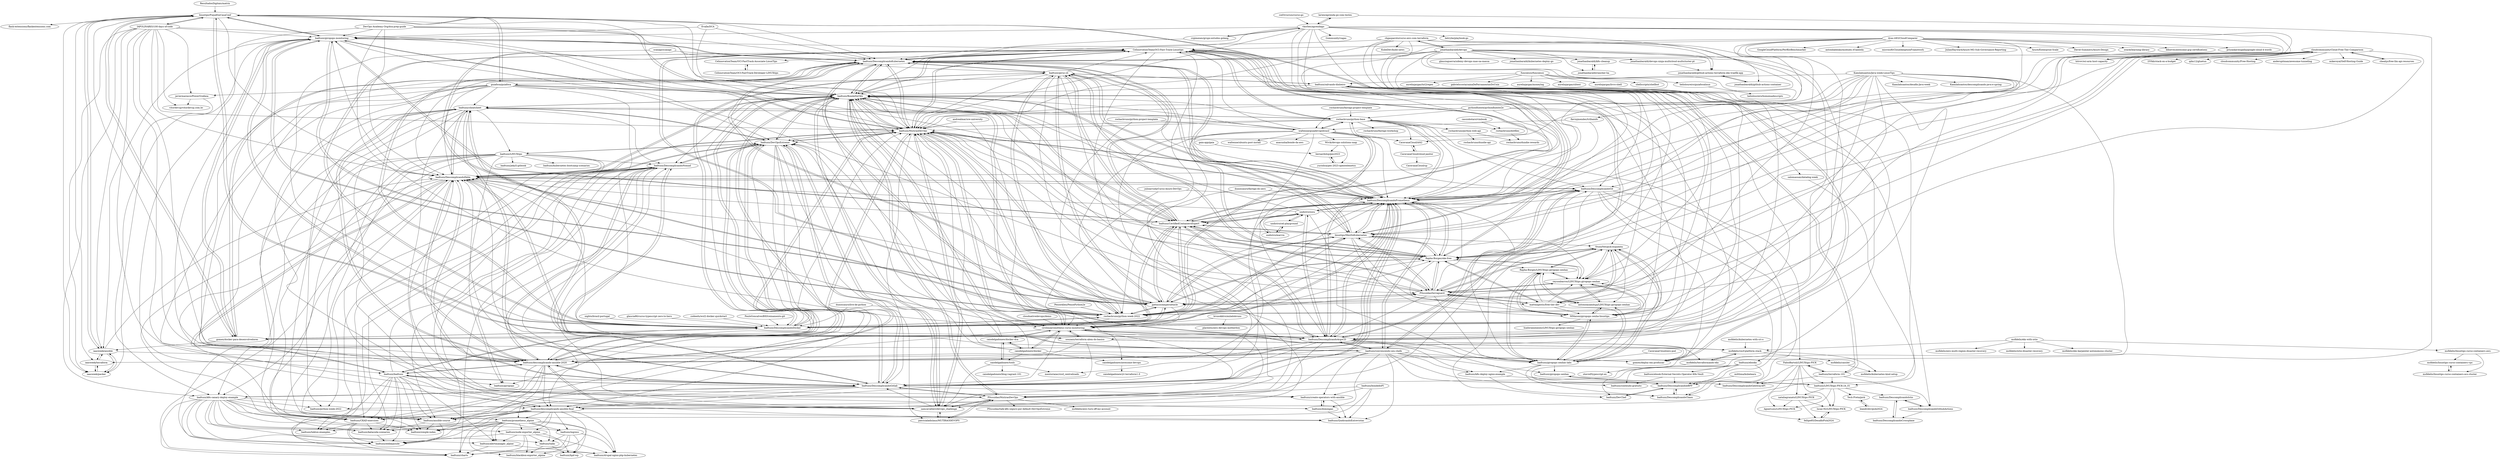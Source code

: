 digraph G {
"ResultadosDigitais/matrix" -> "linuxtips/FiqueEmCasaConf" ["e"=1]
"Evalle/DCA" -> "badtuxx/giropops-monitoring" ["e"=1]
"Evalle/DCA" -> "badtuxx/DescomplicandoKubernetes" ["e"=1]
"Evalle/DCA" -> "badtuxx/MutiraoDevOps" ["e"=1]
"DevOps-Academy-Org/dca-prep-guide" -> "badtuxx/giropops-monitoring" ["e"=1]
"DevOps-Academy-Org/dca-prep-guide" -> "badtuxx/MutiraoDevOps" ["e"=1]
"DevOps-Academy-Org/dca-prep-guide" -> "badtuxx/BondeDoCKA" ["e"=1]
"DevOps-Academy-Org/dca-prep-guide" -> "badtuxx/DescomplicandoHelm" ["e"=1]
"DevOps-Academy-Org/dca-prep-guide" -> "badtuxx/DescomplicandoKubernetes" ["e"=1]
"DevOps-Academy-Org/dca-prep-guide" -> "cirolini/prometheus-curso-monitoring" ["e"=1]
"DevOps-Academy-Org/dca-prep-guide" -> "samcavallieri/devops_challenge" ["e"=1]
"scanapi/scanapi" -> "badtuxx/DescomplicandoDocker" ["e"=1]
"scanapi/scanapi" -> "badtuxx/DescomplicandoKubernetes" ["e"=1]
"badtuxx/giropops-monitoring" -> "badtuxx/DescomplicandoKubernetes"
"badtuxx/giropops-monitoring" -> "badtuxx/MutiraoDevOps"
"badtuxx/giropops-monitoring" -> "badtuxx/DescomplicandoHelm"
"badtuxx/giropops-monitoring" -> "badtuxx/DescomplicandoDocker"
"badtuxx/giropops-monitoring" -> "jpetazzo/ampernetacle"
"badtuxx/giropops-monitoring" -> "badtuxx/descomplicando-ansible-2020"
"badtuxx/giropops-monitoring" -> "linuxtips/FiqueEmCasaConf"
"badtuxx/giropops-monitoring" -> "badtuxx/CertifiedContainersExpert"
"badtuxx/giropops-monitoring" -> "badtuxx/BondeDoCKA"
"badtuxx/giropops-monitoring" -> "badtuxx/DescomplicandoPrometheus"
"badtuxx/giropops-monitoring" -> "rochacbruno/python-week-2022"
"badtuxx/giropops-monitoring" -> "gomex/docker-para-desenvolvedores" ["e"=1]
"badtuxx/giropops-monitoring" -> "iaasweek/ansible"
"badtuxx/giropops-monitoring" -> "badtuxx/k8s-canary-deploy-example"
"badtuxx/giropops-monitoring" -> "CeInnovationTeam/OCI-Fast-Track-Linuxtips"
"larien/aprenda-go-com-testes" -> "vkorbes/aprendago" ["e"=1]
"larien/aprenda-go-com-testes" -> "gomex/deploy-em-producao" ["e"=1]
"vkorbes/aprendago" -> "crgimenes/grupo-estudos-golang" ["e"=1]
"vkorbes/aprendago" -> "badtuxx/DescomplicandoKubernetes"
"vkorbes/aprendago" -> "badtuxx/MutiraoDevOps"
"vkorbes/aprendago" -> "larien/aprenda-go-com-testes" ["e"=1]
"vkorbes/aprendago" -> "badtuxx/DescomplicandoDocker"
"vkorbes/aprendago" -> "gomex/docker-para-desenvolvedores" ["e"=1]
"vkorbes/aprendago" -> "badtuxx/giropops-monitoring"
"vkorbes/aprendago" -> "badtuxx/BondeDoCKA"
"vkorbes/aprendago" -> "jpetazzo/ampernetacle"
"vkorbes/aprendago" -> "badtuxx/DescomplicandoPrometheus"
"vkorbes/aprendago" -> "badtuxx/CertifiedContainersExpert"
"vkorbes/aprendago" -> "rochacbruno/python-week-2022"
"vkorbes/aprendago" -> "Gommunity/vagas" ["e"=1]
"vkorbes/aprendago" -> "Rapha-Borges/oke-free"
"vkorbes/aprendago" -> "betrybe/playbook-go" ["e"=1]
"badtuxx/k8s-canary-deploy-example" -> "badtuxx/ansible-course"
"badtuxx/k8s-canary-deploy-example" -> "badtuxx/CKAD-exercises"
"badtuxx/k8s-canary-deploy-example" -> "badtuxx/ingress"
"badtuxx/k8s-canary-deploy-example" -> "badtuxx/descomplicando-ansible-final"
"badtuxx/k8s-canary-deploy-example" -> "badtuxx/katacoda-scenarios"
"badtuxx/k8s-canary-deploy-example" -> "badtuxx/charts"
"badtuxx/k8s-canary-deploy-example" -> "badtuxx/tekton-examples"
"badtuxx/k8s-canary-deploy-example" -> "badtuxx/prometheus_alpine"
"badtuxx/k8s-canary-deploy-example" -> "badtuxx/talks"
"badtuxx/k8s-canary-deploy-example" -> "badtuxx/alertmanager_alpine"
"badtuxx/k8s-canary-deploy-example" -> "badtuxx/eddiejaoude"
"badtuxx/k8s-canary-deploy-example" -> "badtuxx/node-exporter_alpine"
"badtuxx/k8s-canary-deploy-example" -> "badtuxx/drupal-nginx-php-kubernetes"
"badtuxx/k8s-canary-deploy-example" -> "badtuxx/simple-index"
"badtuxx/k8s-canary-deploy-example" -> "badtuxx/python-week-2022"
"gaia-app/gaia" -> "bernardolsp/pes2023" ["e"=1]
"cod3rcursos/curso-go" -> "vkorbes/aprendago" ["e"=1]
"cloudnativedevops/demo" -> "cirolini/prometheus-curso-monitoring" ["e"=1]
"badtuxx/node-exporter_alpine" -> "badtuxx/drupal-nginx-php-kubernetes"
"badtuxx/node-exporter_alpine" -> "badtuxx/alertmanager_alpine"
"badtuxx/node-exporter_alpine" -> "badtuxx/blackbox-exporter_alpine"
"badtuxx/node-exporter_alpine" -> "badtuxx/charts"
"badtuxx/node-exporter_alpine" -> "badtuxx/hpd-wp"
"badtuxx/node-exporter_alpine" -> "badtuxx/talks"
"badtuxx/node-exporter_alpine" -> "badtuxx/eddiejaoude"
"brunokktro/auladobruno" -> "cirolini/prometheus-curso-monitoring"
"brunokktro/auladobruno" -> "plarentis/aws-devops-motherbox"
"chgasparoto/curso-aws-com-terraform" -> "cirolini/prometheus-curso-monitoring"
"chgasparoto/curso-aws-com-terraform" -> "badtuxx/DescomplicandoPrometheus"
"chgasparoto/curso-aws-com-terraform" -> "jonathanbaraldi/devops"
"chgasparoto/curso-aws-com-terraform" -> "badtuxx/DescomplicandoArgoCD"
"chgasparoto/curso-aws-com-terraform" -> "jonathanbaraldi/github-actions-terraform-eks-traefik-app"
"chgasparoto/curso-aws-com-terraform" -> "badtuxx/BondeDoCKA"
"chgasparoto/curso-aws-com-terraform" -> "souzaxx/terraform-alem-do-basico"
"chgasparoto/curso-aws-com-terraform" -> "KubeDev/kube-news" ["e"=1]
"chgasparoto/curso-aws-com-terraform" -> "badtuxx/DescomplicandoGitlab"
"chgasparoto/curso-aws-com-terraform" -> "badtuxx/MutiraoDevOps"
"badtuxx/alertmanager_alpine" -> "badtuxx/charts"
"badtuxx/alertmanager_alpine" -> "badtuxx/drupal-nginx-php-kubernetes"
"badtuxx/prometheus_alpine" -> "badtuxx/alertmanager_alpine"
"badtuxx/prometheus_alpine" -> "badtuxx/node-exporter_alpine"
"badtuxx/prometheus_alpine" -> "badtuxx/charts"
"badtuxx/prometheus_alpine" -> "badtuxx/blackbox-exporter_alpine"
"badtuxx/prometheus_alpine" -> "badtuxx/talks"
"badtuxx/prometheus_alpine" -> "badtuxx/drupal-nginx-php-kubernetes"
"badtuxx/prometheus_alpine" -> "badtuxx/ingress"
"badtuxx/prometheus_alpine" -> "badtuxx/katacoda-scenarios"
"badtuxx/prometheus_alpine" -> "badtuxx/hpd-wp"
"badtuxx/prometheus_alpine" -> "badtuxx/eddiejaoude"
"badtuxx/prometheus_alpine" -> "badtuxx/simple-index"
"badtuxx/prometheus_alpine" -> "badtuxx/tekton-examples"
"badtuxx/ingress" -> "badtuxx/blackbox-exporter_alpine"
"badtuxx/ingress" -> "badtuxx/drupal-nginx-php-kubernetes"
"badtuxx/ingress" -> "badtuxx/talks"
"badtuxx/ingress" -> "badtuxx/hpd-wp"
"badtuxx/ingress" -> "badtuxx/charts"
"samcavallieri/devops_challenge" -> "badtuxx/DevOpsExtreme"
"samcavallieri/devops_challenge" -> "patricialadislaus/MUTIRAODEVOPS"
"samcavallieri/devops_challenge" -> "P0ssuidao/MutiraoDevOps"
"samcavallieri/devops_challenge" -> "badtuxx/BondeDoCKA"
"samcavallieri/devops_challenge" -> "badtuxx/descomplicando-ansible-2020"
"samcavallieri/devops_challenge" -> "badtuxx/MutiraoDevOps"
"samcavallieri/devops_challenge" -> "badtuxx/DescomplicandoGitlab"
"samcavallieri/devops_challenge" -> "badtuxx/DescomplicandoNomad"
"badtuxx/talks" -> "badtuxx/blackbox-exporter_alpine"
"badtuxx/talks" -> "badtuxx/hpd-wp"
"jonathanbaraldi/devops" -> "jonathanbaraldi/devops-ninja-multicloud-multicluster-pt"
"jonathanbaraldi/devops" -> "jonathanbaraldi/github-actions-terraform-eks-traefik-app"
"jonathanbaraldi/devops" -> "badtuxx/MutiraoDevOps"
"jonathanbaraldi/devops" -> "badtuxx/descomplicando-ansible-2020"
"jonathanbaraldi/devops" -> "jonathanbaraldi/k8s-cleanup"
"jonathanbaraldi/devops" -> "jonathanbaraldi/rancher-ha"
"jonathanbaraldi/devops" -> "chgasparoto/curso-aws-com-terraform"
"jonathanbaraldi/devops" -> "glaucioguerra/udemy-devops-mao-na-massa"
"jonathanbaraldi/devops" -> "badtuxx/DescomplicandoHelm"
"jonathanbaraldi/devops" -> "badtuxx/DescomplicandoArgoCD"
"jonathanbaraldi/devops" -> "badtuxx/DescomplicandoKubernetes"
"jonathanbaraldi/devops" -> "badtuxx/descomplicando-ansible-final"
"jonathanbaraldi/devops" -> "badtuxx/BondeDoCKA"
"jonathanbaraldi/devops" -> "jonathanbaraldi/github-actions-container"
"jonathanbaraldi/devops" -> "jonathanbaraldi/kubernetes-deploy-go"
"codeedu/wsl2-docker-quickstart" -> "badtuxx/DescomplicandoDocker" ["e"=1]
"cloudcommunity/Cloud-Free-Tier-Comparison" -> "Rapha-Borges/oke-free"
"cloudcommunity/Cloud-Free-Tier-Comparison" -> "P0ssuidao/terraguard"
"cloudcommunity/Cloud-Free-Tier-Comparison" -> "linuxtips/MesDoKubernetes"
"cloudcommunity/Cloud-Free-Tier-Comparison" -> "mattmajestic/free-tier-dev"
"cloudcommunity/Cloud-Free-Tier-Comparison" -> "cloudcommunity/Free-Hosting" ["e"=1]
"cloudcommunity/Cloud-Free-Tier-Comparison" -> "anderspitman/awesome-tunneling" ["e"=1]
"cloudcommunity/Cloud-Free-Tier-Comparison" -> "mikeroyal/Self-Hosting-Guide" ["e"=1]
"cloudcommunity/Cloud-Free-Tier-Comparison" -> "reysonbarros/LINUXtips-giropops-senhas"
"cloudcommunity/Cloud-Free-Tier-Comparison" -> "cheahjs/free-llm-api-resources" ["e"=1]
"cloudcommunity/Cloud-Free-Tier-Comparison" -> "hitrov/oci-arm-host-capacity" ["e"=1]
"cloudcommunity/Cloud-Free-Tier-Comparison" -> "badtuxx/CertifiedContainersExpert"
"cloudcommunity/Cloud-Free-Tier-Comparison" -> "jpetazzo/ampernetacle"
"cloudcommunity/Cloud-Free-Tier-Comparison" -> "255kb/stack-on-a-budget" ["e"=1]
"cloudcommunity/Cloud-Free-Tier-Comparison" -> "badtuxx/DescomplicandoKubernetes"
"cloudcommunity/Cloud-Free-Tier-Comparison" -> "qdm12/gluetun" ["e"=1]
"iaasweek/ansible" -> "iaasweek/packer"
"iaasweek/ansible" -> "iaasweek/terraform"
"iaasweek/ansible" -> "linuxtips/FiqueEmCasaConf"
"iaasweek/ansible" -> "badtuxx/DescomplicandoHelm"
"iaasweek/ansible" -> "badtuxx/descomplicando-ansible-2020"
"PauloGoncalvesBH/treinamento-git" -> "badtuxx/DescomplicandoDocker" ["e"=1]
"badtuxx/DescomplicandoKubernetes" -> "badtuxx/DescomplicandoDocker"
"badtuxx/DescomplicandoKubernetes" -> "badtuxx/MutiraoDevOps"
"badtuxx/DescomplicandoKubernetes" -> "jpetazzo/ampernetacle"
"badtuxx/DescomplicandoKubernetes" -> "badtuxx/CertifiedContainersExpert"
"badtuxx/DescomplicandoKubernetes" -> "badtuxx/giropops-monitoring"
"badtuxx/DescomplicandoKubernetes" -> "rochacbruno/python-week-2022"
"badtuxx/DescomplicandoKubernetes" -> "badtuxx/BondeDoCKA"
"badtuxx/DescomplicandoKubernetes" -> "badtuxx/DescomplicandoPrometheus"
"badtuxx/DescomplicandoKubernetes" -> "linuxtips/MesDoKubernetes"
"badtuxx/DescomplicandoKubernetes" -> "badtuxx/DescomplicandoHelm"
"badtuxx/DescomplicandoKubernetes" -> "badtuxx/descomplicando-ansible-2020"
"badtuxx/DescomplicandoKubernetes" -> "gomex/docker-para-desenvolvedores" ["e"=1]
"badtuxx/DescomplicandoKubernetes" -> "badtuxx/girus-cli"
"badtuxx/DescomplicandoKubernetes" -> "Rapha-Borges/oke-free"
"badtuxx/DescomplicandoKubernetes" -> "CeInnovationTeam/OCI-Fast-Track-Linuxtips"
"nighto/brasil-portugal" -> "badtuxx/DescomplicandoDocker" ["e"=1]
"iaasweek/terraform" -> "iaasweek/packer"
"iaasweek/terraform" -> "iaasweek/ansible"
"iaasweek/packer" -> "iaasweek/terraform"
"iaasweek/packer" -> "iaasweek/ansible"
"caiodelgadonew/docker" -> "caiodelgadonew/docker-dca"
"caiodelgadonew/docker" -> "cirolini/prometheus-curso-monitoring"
"caiodelgadonew/docker" -> "caiodelgadonew/tools"
"caiodelgadonew/docker" -> "badtuxx/BondeDoCKA"
"caiodelgadonew/docker" -> "caiodelgadonew/awesome-devops"
"caiodelgadonew/docker" -> "gomex/deploy-em-producao"
"caiodelgadonew/docker" -> "badtuxx/DevOpsExtreme"
"caiodelgadonew/docker" -> "badtuxx/MutiraoDevOps"
"linuxtips/FiqueEmCasaConf" -> "iaasweek/ansible"
"linuxtips/FiqueEmCasaConf" -> "iaasweek/packer"
"linuxtips/FiqueEmCasaConf" -> "badtuxx/descomplicando-ansible-2020"
"linuxtips/FiqueEmCasaConf" -> "badtuxx/DescomplicandoHelm"
"linuxtips/FiqueEmCasaConf" -> "gomex/deploy-em-producao"
"linuxtips/FiqueEmCasaConf" -> "badtuxx/MutiraoDevOps"
"linuxtips/FiqueEmCasaConf" -> "iaasweek/terraform"
"linuxtips/FiqueEmCasaConf" -> "souzaxx/terraform-alem-do-basico"
"linuxtips/FiqueEmCasaConf" -> "badtuxx/giropops-monitoring"
"linuxtips/FiqueEmCasaConf" -> "badtuxx/BondeDoCKA"
"linuxtips/FiqueEmCasaConf" -> "flask-extensions/flaskextensions.com" ["e"=1]
"linuxtips/FiqueEmCasaConf" -> "IAPOLINARIO/100-days-of-code"
"linuxtips/FiqueEmCasaConf" -> "gomex/docker-para-desenvolvedores" ["e"=1]
"linuxtips/FiqueEmCasaConf" -> "badtuxx/DescomplicandoKubernetes"
"linuxtips/FiqueEmCasaConf" -> "guiafoca/guiafoca"
"gomex/deploy-em-producao" -> "badtuxx/DescomplicandoHelm"
"gomex/deploy-em-producao" -> "cirolini/prometheus-curso-monitoring"
"gomex/deploy-em-producao" -> "linuxtips/FiqueEmCasaConf"
"badtuxx/descomplicando-ansible-final" -> "badtuxx/ansible-course"
"badtuxx/descomplicando-ansible-final" -> "badtuxx/charts"
"badtuxx/descomplicando-ansible-final" -> "badtuxx/drupal-nginx-php-kubernetes"
"badtuxx/descomplicando-ansible-final" -> "badtuxx/katacoda-scenarios"
"badtuxx/descomplicando-ansible-final" -> "badtuxx/prometheus_alpine"
"badtuxx/descomplicando-ansible-final" -> "badtuxx/eddiejaoude"
"badtuxx/descomplicando-ansible-final" -> "badtuxx/CKAD-exercises"
"badtuxx/descomplicando-ansible-final" -> "badtuxx/alertmanager_alpine"
"badtuxx/descomplicando-ansible-final" -> "badtuxx/simple-index"
"badtuxx/descomplicando-ansible-final" -> "badtuxx/ingress"
"badtuxx/descomplicando-ansible-final" -> "badtuxx/node-exporter_alpine"
"badtuxx/descomplicando-ansible-2020" -> "badtuxx/DescomplicandoHelm"
"badtuxx/descomplicando-ansible-2020" -> "badtuxx/DescomplicandoNomad"
"badtuxx/descomplicando-ansible-2020" -> "badtuxx/descomplicando-ansible-final"
"badtuxx/descomplicando-ansible-2020" -> "badtuxx/DescomplicandoGitlab"
"badtuxx/descomplicando-ansible-2020" -> "badtuxx/ansible-course"
"badtuxx/descomplicando-ansible-2020" -> "badtuxx/MutiraoDevOps"
"badtuxx/descomplicando-ansible-2020" -> "badtuxx/CKAD-exercises"
"badtuxx/descomplicando-ansible-2020" -> "badtuxx/BondeDoCKA"
"badtuxx/descomplicando-ansible-2020" -> "badtuxx/k8s-canary-deploy-example"
"badtuxx/descomplicando-ansible-2020" -> "badtuxx/DevOpsExtreme"
"badtuxx/descomplicando-ansible-2020" -> "badtuxx/cheatsheet"
"badtuxx/descomplicando-ansible-2020" -> "badtuxx/badtuxx"
"badtuxx/descomplicando-ansible-2020" -> "badtuxx/prometheus_alpine"
"badtuxx/descomplicando-ansible-2020" -> "badtuxx/DescomplicandoPrometheus"
"badtuxx/descomplicando-ansible-2020" -> "samcavallieri/devops_challenge"
"souzaxx/terraform-alem-do-basico" -> "msfidelis/terraformando-eks"
"souzaxx/terraform-alem-do-basico" -> "cirolini/prometheus-curso-monitoring"
"souzaxx/terraform-alem-do-basico" -> "iaasweek/terraform"
"souzaxx/terraform-alem-do-basico" -> "linuxtips/FiqueEmCasaConf"
"souzaxx/terraform-alem-do-basico" -> "msfidelis/cncf-platform-stack"
"souzaxx/terraform-alem-do-basico" -> "badtuxx/descomplicando-ansible-final"
"msfidelis/terraformando-eks" -> "msfidelis/cncf-platform-stack"
"msfidelis/terraformando-eks" -> "otaviof/typescript-ex"
"rochacbruno/dotfiles" -> "rochacbruno/dundie-rewards"
"guiafoca/guiafoca" -> "badtuxx/DescomplicandoGitlab"
"guiafoca/guiafoca" -> "badtuxx/descomplicando-ansible-2020"
"guiafoca/guiafoca" -> "badtuxx/DescomplicandoHelm"
"guiafoca/guiafoca" -> "badtuxx/MutiraoDevOps"
"guiafoca/guiafoca" -> "badtuxx/cheatsheet"
"guiafoca/guiafoca" -> "badtuxx/DevOpsExtreme"
"guiafoca/guiafoca" -> "samcavallieri/devops_challenge"
"guiafoca/guiafoca" -> "P0ssuidao/terraguard"
"guiafoca/guiafoca" -> "P0ssuidao/MutiraoDevOps"
"guiafoca/guiafoca" -> "badtuxx/DescomplicandoArgoCD"
"guiafoca/guiafoca" -> "badtuxx/BondeDoCKA"
"guiafoca/guiafoca" -> "linuxtips/FiqueEmCasaConf"
"guiafoca/guiafoca" -> "javiermarasco/PowerGrafana"
"badtuxx/badtuxx" -> "badtuxx/ansible-course"
"badtuxx/badtuxx" -> "badtuxx/DevOpsExtreme"
"badtuxx/badtuxx" -> "badtuxx/simple-index"
"badtuxx/badtuxx" -> "badtuxx/DescomplicandoNomad"
"badtuxx/badtuxx" -> "badtuxx/descomplicando-ansible-2020"
"badtuxx/badtuxx" -> "badtuxx/descomplicando-ansible-final"
"badtuxx/badtuxx" -> "badtuxx/eddiejaoude"
"badtuxx/badtuxx" -> "badtuxx/katacoda-scenarios"
"badtuxx/badtuxx" -> "badtuxx/DescomplicandoHelm"
"badtuxx/badtuxx" -> "badtuxx/DescomplicandoGitlab"
"badtuxx/badtuxx" -> "badtuxx/giropops"
"badtuxx/badtuxx" -> "badtuxx/charts"
"badtuxx/badtuxx" -> "badtuxx/tekton-examples"
"badtuxx/badtuxx" -> "badtuxx/alertmanager_alpine"
"badtuxx/badtuxx" -> "badtuxx/CKAD-exercises"
"jonathanbaraldi/rancher-ha" -> "jonathanbaraldi/k8s-cleanup"
"badtuxx/ansible-course" -> "badtuxx/katacoda-scenarios"
"badtuxx/ansible-course" -> "badtuxx/eddiejaoude"
"badtuxx/ansible-course" -> "badtuxx/simple-index"
"caiodelgadonew/tools" -> "mentoriaiac/cicd_centralizado"
"caiodelgadonew/tools" -> "caiodelgadonew/blog-vagrant-101"
"caiodelgadonew/tools" -> "caiodelgadonew/docker-dca"
"caiodelgadonew/tools" -> "samcavallieri/devops_challenge"
"msfidelis/cncf-platform-stack" -> "msfidelis/kubernetes-kind-setup"
"msfidelis/cncf-platform-stack" -> "msfidelis/cassler"
"msfidelis/cncf-platform-stack" -> "msfidelis/terraformando-eks"
"jonathanbaraldi/k8s-cleanup" -> "jonathanbaraldi/rancher-ha"
"badtuxx/CKAD-exercises" -> "badtuxx/katacoda-scenarios"
"badtuxx/CKAD-exercises" -> "badtuxx/eddiejaoude"
"badtuxx/CKAD-exercises" -> "badtuxx/simple-index"
"badtuxx/CKAD-exercises" -> "badtuxx/charts"
"badtuxx/CKAD-exercises" -> "badtuxx/tekton-examples"
"glaucia86/curso-typescript-zero-to-hero" -> "badtuxx/DescomplicandoDocker" ["e"=1]
"julioarruda/Curso-Azure-DevOps" -> "badtuxx/DescomplicandoPrometheus" ["e"=1]
"julioarruda/Curso-Azure-DevOps" -> "cirolini/prometheus-curso-monitoring" ["e"=1]
"badtuxx/cheatsheet" -> "badtuxx/DescomplicandoGitlab"
"badtuxx/cheatsheet" -> "badtuxx/DevOpsExtreme"
"badtuxx/cheatsheet" -> "badtuxx/DescomplicandoNomad"
"badtuxx/cheatsheet" -> "badtuxx/descomplicando-ansible-2020"
"badtuxx/cheatsheet" -> "badtuxx/DescomplicandoHelm"
"badtuxx/cheatsheet" -> "badtuxx/convencendo-seu-chefe"
"badtuxx/cheatsheet" -> "badtuxx/BondeDoCKA"
"badtuxx/cheatsheet" -> "badtuxx/LINUXtips"
"badtuxx/cheatsheet" -> "badtuxx/CKAD-exercises"
"badtuxx/cheatsheet" -> "badtuxx/create-operators-with-ansible"
"badtuxx/cheatsheet" -> "badtuxx/ansible-course"
"badtuxx/cheatsheet" -> "badtuxx/python-week-2022"
"badtuxx/cheatsheet" -> "badtuxx/k8s-canary-deploy-example"
"badtuxx/cheatsheet" -> "badtuxx/domingao"
"badtuxx/cheatsheet" -> "rochacbruno/python-base"
"hitrov/oci-arm-host-capacity" -> "cloudcommunity/Cloud-Free-Tier-Comparison" ["e"=1]
"P0ssuidao/terraguard" -> "Rapha-Borges/oke-free"
"P0ssuidao/terraguard" -> "linuxtips/MesDoKubernetes"
"P0ssuidao/terraguard" -> "mattmajestic/free-tier-dev"
"P0ssuidao/terraguard" -> "reysonbarros/LINUXtips-giropops-senhas"
"P0ssuidao/terraguard" -> "MMazoni/giropops-senha-linuxtips"
"P0ssuidao/terraguard" -> "StuxxNet/pick-esquenta"
"P0ssuidao/terraguard" -> "badtuxx/MutiraoDevOps"
"P0ssuidao/terraguard" -> "badtuxx/CertifiedContainersExpert"
"P0ssuidao/terraguard" -> "badtuxx/DescomplicandoPrometheus"
"P0ssuidao/terraguard" -> "badtuxx/BondeDoCKA"
"P0ssuidao/terraguard" -> "CeInnovationTeam/OCI-Fast-Track-Linuxtips"
"P0ssuidao/terraguard" -> "badtuxx/giropops-senhas-labs"
"P0ssuidao/terraguard" -> "jpetazzo/ampernetacle"
"P0ssuidao/terraguard" -> "badtuxx/DescomplicandoArgoCD"
"P0ssuidao/terraguard" -> "antonioazambuja/LINUXtips-giropops-senhas"
"badtuxx/DescomplicandoDocker" -> "badtuxx/DescomplicandoKubernetes"
"badtuxx/DescomplicandoDocker" -> "badtuxx/MutiraoDevOps"
"badtuxx/DescomplicandoDocker" -> "jpetazzo/ampernetacle"
"badtuxx/DescomplicandoDocker" -> "rochacbruno/python-week-2022"
"badtuxx/DescomplicandoDocker" -> "badtuxx/CertifiedContainersExpert"
"badtuxx/DescomplicandoDocker" -> "badtuxx/DescomplicandoPrometheus"
"badtuxx/DescomplicandoDocker" -> "CeInnovationTeam/OCI-Fast-Track-Linuxtips"
"badtuxx/DescomplicandoDocker" -> "badtuxx/BondeDoCKA"
"badtuxx/DescomplicandoDocker" -> "badtuxx/giropops-monitoring"
"badtuxx/DescomplicandoDocker" -> "badtuxx/DescomplicandoHelm"
"badtuxx/DescomplicandoDocker" -> "linuxtips/MesDoKubernetes"
"badtuxx/DescomplicandoDocker" -> "gomex/docker-para-desenvolvedores" ["e"=1]
"badtuxx/DescomplicandoDocker" -> "badtuxx/descomplicando-ansible-2020"
"badtuxx/DescomplicandoDocker" -> "Rapha-Borges/oke-free"
"badtuxx/DescomplicandoDocker" -> "badtuxx/girus-cli"
"cirolini/prometheus-curso-monitoring" -> "badtuxx/BondeDoCKA"
"cirolini/prometheus-curso-monitoring" -> "caiodelgadonew/docker-dca"
"cirolini/prometheus-curso-monitoring" -> "badtuxx/MutiraoDevOps"
"cirolini/prometheus-curso-monitoring" -> "caiodelgadonew/docker"
"cirolini/prometheus-curso-monitoring" -> "badtuxx/DescomplicandoGitlab"
"cirolini/prometheus-curso-monitoring" -> "badtuxx/DescomplicandoPrometheus"
"cirolini/prometheus-curso-monitoring" -> "badtuxx/DescomplicandoHelm"
"cirolini/prometheus-curso-monitoring" -> "badtuxx/descomplicando-ansible-2020"
"cirolini/prometheus-curso-monitoring" -> "badtuxx/DevOpsExtreme"
"cirolini/prometheus-curso-monitoring" -> "P0ssuidao/MutiraoDevOps"
"cirolini/prometheus-curso-monitoring" -> "gomex/deploy-em-producao"
"cirolini/prometheus-curso-monitoring" -> "badtuxx/DescomplicandoArgoCD"
"cirolini/prometheus-curso-monitoring" -> "caiodelgadonew/awesome-devops"
"cirolini/prometheus-curso-monitoring" -> "samcavallieri/devops_challenge"
"cirolini/prometheus-curso-monitoring" -> "souzaxx/terraform-alem-do-basico"
"rochacbruno/python-project-template" -> "rochacbruno/python-week-2022" ["e"=1]
"rochacbruno/python-project-template" -> "waltenne/guiadevopsbrasil" ["e"=1]
"badtuxx/DescomplicandoHelm" -> "badtuxx/descomplicando-ansible-2020"
"badtuxx/DescomplicandoHelm" -> "badtuxx/DescomplicandoNomad"
"badtuxx/DescomplicandoHelm" -> "badtuxx/BondeDoCKA"
"badtuxx/DescomplicandoHelm" -> "badtuxx/DescomplicandoGitlab"
"badtuxx/DescomplicandoHelm" -> "badtuxx/descomplicando-ansible-final"
"badtuxx/DescomplicandoHelm" -> "badtuxx/DescomplicandoArgoCD"
"badtuxx/DescomplicandoHelm" -> "badtuxx/MutiraoDevOps"
"badtuxx/DescomplicandoHelm" -> "badtuxx/DevOpsExtreme"
"badtuxx/DescomplicandoHelm" -> "badtuxx/DescomplicandoPrometheus"
"badtuxx/DescomplicandoHelm" -> "badtuxx/ansible-course"
"badtuxx/DescomplicandoHelm" -> "badtuxx/k8s-canary-deploy-example"
"badtuxx/DescomplicandoHelm" -> "badtuxx/cheatsheet"
"badtuxx/DescomplicandoHelm" -> "badtuxx/DescomplicandoGit"
"badtuxx/DescomplicandoHelm" -> "badtuxx/CKAD-exercises"
"badtuxx/DescomplicandoHelm" -> "badtuxx/badtuxx"
"badtuxx/MutiraoDevOps" -> "badtuxx/BondeDoCKA"
"badtuxx/MutiraoDevOps" -> "badtuxx/DescomplicandoHelm"
"badtuxx/MutiraoDevOps" -> "badtuxx/DescomplicandoKubernetes"
"badtuxx/MutiraoDevOps" -> "badtuxx/descomplicando-ansible-2020"
"badtuxx/MutiraoDevOps" -> "badtuxx/DescomplicandoDocker"
"badtuxx/MutiraoDevOps" -> "CeInnovationTeam/OCI-Fast-Track-Linuxtips"
"badtuxx/MutiraoDevOps" -> "jpetazzo/ampernetacle"
"badtuxx/MutiraoDevOps" -> "badtuxx/DevOpsExtreme"
"badtuxx/MutiraoDevOps" -> "cirolini/prometheus-curso-monitoring"
"badtuxx/MutiraoDevOps" -> "badtuxx/DescomplicandoPrometheus"
"badtuxx/MutiraoDevOps" -> "badtuxx/giropops-monitoring"
"badtuxx/MutiraoDevOps" -> "badtuxx/CertifiedContainersExpert"
"badtuxx/MutiraoDevOps" -> "rochacbruno/python-week-2022"
"badtuxx/MutiraoDevOps" -> "samcavallieri/devops_challenge"
"badtuxx/MutiraoDevOps" -> "badtuxx/DescomplicandoGitlab"
"funcoeszz/funcoeszz" -> "aureliojargas/clitest"
"funcoeszz/funcoeszz" -> "guiafoca/guiafoca"
"funcoeszz/funcoeszz" -> "aureliojargas/livro-shell"
"funcoeszz/funcoeszz" -> "helioloureiro/guiafocalinux"
"funcoeszz/funcoeszz" -> "shellscriptx/shellbot"
"funcoeszz/funcoeszz" -> "aureliojargas/txt2regex"
"funcoeszz/funcoeszz" -> "gabrielscosta/caixaDeFerramentasDoUnix"
"funcoeszz/funcoeszz" -> "aureliojargas/moneylog"
"IAPOLINARIO/100-days-of-code" -> "linuxtips/FiqueEmCasaConf"
"IAPOLINARIO/100-days-of-code" -> "iaasweek/ansible"
"IAPOLINARIO/100-days-of-code" -> "badtuxx/DescomplicandoHelm"
"IAPOLINARIO/100-days-of-code" -> "iaasweek/packer"
"IAPOLINARIO/100-days-of-code" -> "badtuxx/descomplicando-ansible-2020"
"IAPOLINARIO/100-days-of-code" -> "javiermarasco/PowerGrafana"
"IAPOLINARIO/100-days-of-code" -> "badtuxx/MutiraoDevOps"
"IAPOLINARIO/100-days-of-code" -> "badtuxx/BondeDoCKA"
"IAPOLINARIO/100-days-of-code" -> "msfidelis/cncf-platform-stack"
"IAPOLINARIO/100-days-of-code" -> "vitordevsp/vitordevsp.com.br"
"IAPOLINARIO/100-days-of-code" -> "badtuxx/k8s-canary-deploy-example"
"IAPOLINARIO/100-days-of-code" -> "badtuxx/giropops-monitoring"
"IAPOLINARIO/100-days-of-code" -> "badtuxx/badtuxx"
"caiodelgadonew/awesome-devops" -> "caiodelgadonew/yt-terraform1.0"
"javiermarasco/PowerGrafana" -> "vitordevsp/vitordevsp.com.br"
"javiermarasco/PowerGrafana" -> "iaasweek/packer"
"jonathanbaraldi/github-actions-container" -> "jonathanbaraldi/github-actions-terraform-eks-traefik-app"
"jonathanbaraldi/github-actions-terraform-eks-traefik-app" -> "jonathanbaraldi/github-actions-container"
"jonathanbaraldi/devops-ninja-multicloud-multicluster-pt" -> "jonathanbaraldi/github-actions-terraform-eks-traefik-app"
"msfidelis/eks-with-istio" -> "msfidelis/istio-disaster-recovery"
"msfidelis/eks-with-istio" -> "msfidelis/cncf-platform-stack"
"msfidelis/eks-with-istio" -> "msfidelis/eks-karpenter-autonomous-cluster"
"msfidelis/eks-with-istio" -> "msfidelis/linuxtips-curso-containers-aws"
"msfidelis/eks-with-istio" -> "msfidelis/aws-multi-region-disaster-recovery"
"badtuxx/DescomplicandoNomad" -> "badtuxx/ansible-course"
"badtuxx/DescomplicandoNomad" -> "badtuxx/giropops"
"badtuxx/DescomplicandoNomad" -> "badtuxx/descomplicando-ansible-2020"
"badtuxx/DescomplicandoNomad" -> "badtuxx/CKAD-exercises"
"badtuxx/DescomplicandoNomad" -> "badtuxx/descomplicando-ansible-final"
"badtuxx/DescomplicandoNomad" -> "badtuxx/eddiejaoude"
"badtuxx/DescomplicandoNomad" -> "badtuxx/simple-index"
"badtuxx/DescomplicandoNomad" -> "badtuxx/DescomplicandoGitlab"
"badtuxx/DescomplicandoNomad" -> "badtuxx/DescomplicandoHelm"
"badtuxx/DescomplicandoNomad" -> "badtuxx/katacoda-scenarios"
"badtuxx/DescomplicandoNomad" -> "badtuxx/charts"
"badtuxx/DescomplicandoNomad" -> "badtuxx/tekton-examples"
"badtuxx/DescomplicandoNomad" -> "badtuxx/DevOpsExtreme"
"patricialadislaus/MUTIRAODEVOPS" -> "P0ssuidao/MutiraoDevOps"
"patricialadislaus/MUTIRAODEVOPS" -> "samcavallieri/devops_challenge"
"caiodelgadonew/docker-dca" -> "caiodelgadonew/docker"
"caiodelgadonew/docker-dca" -> "cirolini/prometheus-curso-monitoring"
"caiodelgadonew/docker-dca" -> "caiodelgadonew/tools"
"caiodelgadonew/docker-dca" -> "badtuxx/BondeDoCKA"
"caiodelgadonew/docker-dca" -> "badtuxx/MutiraoDevOps"
"badtuxx/DevOpsExtreme" -> "badtuxx/DescomplicandoGitlab"
"badtuxx/DevOpsExtreme" -> "badtuxx/DescomplicandoNomad"
"badtuxx/DevOpsExtreme" -> "badtuxx/cheatsheet"
"badtuxx/DevOpsExtreme" -> "badtuxx/LINUXtips"
"badtuxx/DevOpsExtreme" -> "samcavallieri/devops_challenge"
"badtuxx/DevOpsExtreme" -> "badtuxx/ansible-course"
"badtuxx/DevOpsExtreme" -> "badtuxx/DescomplicandoHelm"
"badtuxx/DevOpsExtreme" -> "badtuxx/CKAD-exercises"
"badtuxx/DevOpsExtreme" -> "badtuxx/BondeDoCKA"
"badtuxx/DevOpsExtreme" -> "badtuxx/descomplicando-ansible-2020"
"badtuxx/DevOpsExtreme" -> "badtuxx/badtuxx"
"badtuxx/DevOpsExtreme" -> "badtuxx/giropops"
"badtuxx/DevOpsExtreme" -> "patricialadislaus/MUTIRAODEVOPS"
"badtuxx/DevOpsExtreme" -> "badtuxx/MutiraoDevOps"
"badtuxx/DevOpsExtreme" -> "badtuxx/descomplicando-ansible-final"
"msfidelis/kubernetes-with-cri-o" -> "msfidelis/cncf-platform-stack"
"msfidelis/cassler" -> "msfidelis/kubernetes-kind-setup"
"badtuxx/katacoda-scenarios" -> "badtuxx/eddiejaoude"
"jpetazzo/ampernetacle" -> "CeInnovationTeam/OCI-Fast-Track-Linuxtips"
"jpetazzo/ampernetacle" -> "badtuxx/DescomplicandoKubernetes"
"jpetazzo/ampernetacle" -> "badtuxx/MutiraoDevOps"
"jpetazzo/ampernetacle" -> "rochacbruno/python-week-2022"
"jpetazzo/ampernetacle" -> "badtuxx/DescomplicandoDocker"
"jpetazzo/ampernetacle" -> "Rapha-Borges/oke-free"
"jpetazzo/ampernetacle" -> "badtuxx/CertifiedContainersExpert"
"jpetazzo/ampernetacle" -> "linuxtips/MesDoKubernetes"
"jpetazzo/ampernetacle" -> "badtuxx/BondeDoCKA"
"jpetazzo/ampernetacle" -> "badtuxx/giropops-monitoring"
"jpetazzo/ampernetacle" -> "P0ssuidao/terraguard"
"jpetazzo/ampernetacle" -> "badtuxx/DescomplicandoPrometheus"
"jpetazzo/ampernetacle" -> "badtuxx/girus-cli"
"jpetazzo/ampernetacle" -> "cirolini/prometheus-curso-monitoring"
"jpetazzo/ampernetacle" -> "badtuxx/DescomplicandoHelm"
"waltenne/guiadevopsbrasil" -> "badtuxx/DescomplicandoPrometheus"
"waltenne/guiadevopsbrasil" -> "waltenne/ubuntu-post-install"
"waltenne/guiadevopsbrasil" -> "badtuxx/BondeDoCKA"
"waltenne/guiadevopsbrasil" -> "badtuxx/DescomplicandoArgoCD"
"waltenne/guiadevopsbrasil" -> "badtuxx/DescomplicandoGit"
"waltenne/guiadevopsbrasil" -> "badtuxx/DescomplicandoGitlab"
"waltenne/guiadevopsbrasil" -> "mentoriaiac/cicd_centralizado"
"waltenne/guiadevopsbrasil" -> "anacunha/bonde-da-aws"
"waltenne/guiadevopsbrasil" -> "rochacbruno/python-base"
"waltenne/guiadevopsbrasil" -> "P0ssuidao/MutiraoDevOps"
"waltenne/guiadevopsbrasil" -> "CaravanaCloud/id42"
"waltenne/guiadevopsbrasil" -> "badtuxx/cheatsheet"
"waltenne/guiadevopsbrasil" -> "cirolini/prometheus-curso-monitoring"
"waltenne/guiadevopsbrasil" -> "Wivik/devops-solutions-map"
"waltenne/guiadevopsbrasil" -> "CeInnovationTeam/OCI-Fast-Track-Linuxtips"
"rochacbruno/python-week-2022" -> "jpetazzo/ampernetacle"
"rochacbruno/python-week-2022" -> "badtuxx/DescomplicandoKubernetes"
"rochacbruno/python-week-2022" -> "badtuxx/MutiraoDevOps"
"rochacbruno/python-week-2022" -> "badtuxx/CertifiedContainersExpert"
"rochacbruno/python-week-2022" -> "badtuxx/DescomplicandoDocker"
"rochacbruno/python-week-2022" -> "CeInnovationTeam/OCI-Fast-Track-Linuxtips"
"rochacbruno/python-week-2022" -> "Rapha-Borges/oke-free"
"rochacbruno/python-week-2022" -> "linuxtips/MesDoKubernetes"
"rochacbruno/python-week-2022" -> "badtuxx/DescomplicandoPrometheus"
"rochacbruno/python-week-2022" -> "badtuxx/BondeDoCKA"
"rochacbruno/python-week-2022" -> "rochacbruno/python-base"
"rochacbruno/python-week-2022" -> "badtuxx/girus-cli"
"rochacbruno/python-week-2022" -> "P0ssuidao/terraguard"
"rochacbruno/python-week-2022" -> "badtuxx/giropops-monitoring"
"rochacbruno/python-week-2022" -> "cirolini/prometheus-curso-monitoring"
"rochacbruno/fastapi-project-template" -> "rochacbruno/python-base" ["e"=1]
"CeInnovationTeam/OCI-Fast-Track-Linuxtips" -> "jpetazzo/ampernetacle"
"CeInnovationTeam/OCI-Fast-Track-Linuxtips" -> "badtuxx/MutiraoDevOps"
"CeInnovationTeam/OCI-Fast-Track-Linuxtips" -> "badtuxx/BondeDoCKA"
"CeInnovationTeam/OCI-Fast-Track-Linuxtips" -> "Rapha-Borges/oke-free"
"CeInnovationTeam/OCI-Fast-Track-Linuxtips" -> "rochacbruno/python-week-2022"
"CeInnovationTeam/OCI-Fast-Track-Linuxtips" -> "CeInnovationTeam/OCI-FastTrack-Associate-LinuxTips"
"CeInnovationTeam/OCI-Fast-Track-Linuxtips" -> "badtuxx/DescomplicandoPrometheus"
"CeInnovationTeam/OCI-Fast-Track-Linuxtips" -> "badtuxx/CertifiedContainersExpert"
"CeInnovationTeam/OCI-Fast-Track-Linuxtips" -> "badtuxx/DescomplicandoDocker"
"CeInnovationTeam/OCI-Fast-Track-Linuxtips" -> "P0ssuidao/terraguard"
"CeInnovationTeam/OCI-Fast-Track-Linuxtips" -> "badtuxx/DescomplicandoKubernetes"
"CeInnovationTeam/OCI-Fast-Track-Linuxtips" -> "linuxtips/MesDoKubernetes"
"CeInnovationTeam/OCI-Fast-Track-Linuxtips" -> "P0ssuidao/MutiraoDevOps"
"CeInnovationTeam/OCI-Fast-Track-Linuxtips" -> "rochacbruno/python-base"
"CeInnovationTeam/OCI-Fast-Track-Linuxtips" -> "samcavallieri/devops_challenge"
"rochacbruno/python-base" -> "badtuxx/DescomplicandoArgoCD"
"rochacbruno/python-base" -> "badtuxx/cheatsheet"
"rochacbruno/python-base" -> "badtuxx/DescomplicandoPrometheus"
"rochacbruno/python-base" -> "rochacbruno/python-week-2022"
"rochacbruno/python-base" -> "CeInnovationTeam/OCI-Fast-Track-Linuxtips"
"rochacbruno/python-base" -> "rochacbruno/fastapi-workshop" ["e"=1]
"rochacbruno/python-base" -> "waltenne/guiadevopsbrasil"
"rochacbruno/python-base" -> "badtuxx/DescomplicandoGit"
"rochacbruno/python-base" -> "badtuxx/DevOpsExtreme"
"rochacbruno/python-base" -> "badtuxx/MutiraoDevOps"
"rochacbruno/python-base" -> "badtuxx/BondeDoCKA"
"rochacbruno/python-base" -> "CaravanaCloud/id42"
"rochacbruno/python-base" -> "rochacbruno/python-web-api"
"rochacbruno/python-base" -> "rochacbruno/dotfiles"
"rochacbruno/python-base" -> "FabioBartoli/LINUXtips-PICK"
"rochacbruno/python-web-api" -> "rochacbruno/dundie-rewards"
"rochacbruno/python-web-api" -> "rochacbruno/dundie-api"
"CeInnovationTeam/OCI-FastTrack-Associate-LinuxTips" -> "CeInnovationTeam/OCI-FastTrack-Developer-LINUXtips"
"CaravanaCloud/aws-pod" -> "badtuxx/giropops-senhas-labs"
"badtuxx/DescomplicandoGitlab" -> "badtuxx/DevOpsExtreme"
"badtuxx/DescomplicandoGitlab" -> "badtuxx/DescomplicandoNomad"
"badtuxx/DescomplicandoGitlab" -> "badtuxx/DescomplicandoHelm"
"badtuxx/DescomplicandoGitlab" -> "badtuxx/descomplicando-ansible-2020"
"badtuxx/DescomplicandoGitlab" -> "badtuxx/BondeDoCKA"
"badtuxx/DescomplicandoGitlab" -> "badtuxx/cheatsheet"
"badtuxx/DescomplicandoGitlab" -> "badtuxx/descomplicando-ansible-final"
"badtuxx/DescomplicandoGitlab" -> "badtuxx/ansible-course"
"badtuxx/DescomplicandoGitlab" -> "badtuxx/DescomplicandoPrometheus"
"badtuxx/DescomplicandoGitlab" -> "P0ssuidao/MutiraoDevOps"
"badtuxx/DescomplicandoGitlab" -> "badtuxx/create-operators-with-ansible"
"badtuxx/DescomplicandoGitlab" -> "badtuxx/CKAD-exercises"
"badtuxx/DescomplicandoGitlab" -> "badtuxx/k8s-canary-deploy-example"
"badtuxx/DescomplicandoGitlab" -> "badtuxx/DescomplicandoGit"
"badtuxx/DescomplicandoGitlab" -> "badtuxx/badtuxx"
"undistro/zora" -> "undistro/marvin"
"undistro/zora" -> "undistro/cel-playground"
"undistro/zora" -> "badtuxx/DescomplicandoPrometheus"
"undistro/zora" -> "badtuxx/DescomplicandoArgoCD"
"undistro/zora" -> "badtuxx/BondeDoCKA"
"undistro/zora" -> "badtuxx/giropops-senhas-labs"
"undistro/zora" -> "badtuxx/DescomplicandoHelm"
"undistro/zora" -> "badtuxx/DescomplicandoGit"
"undistro/zora" -> "badtuxx/descomplicando-ansible-2020"
"undistro/zora" -> "badtuxx/CertifiedContainersExpert"
"badtuxx/BondeDoCKA" -> "badtuxx/DescomplicandoHelm"
"badtuxx/BondeDoCKA" -> "badtuxx/MutiraoDevOps"
"badtuxx/BondeDoCKA" -> "badtuxx/DescomplicandoGitlab"
"badtuxx/BondeDoCKA" -> "P0ssuidao/MutiraoDevOps"
"badtuxx/BondeDoCKA" -> "badtuxx/descomplicando-ansible-2020"
"badtuxx/BondeDoCKA" -> "badtuxx/DevOpsExtreme"
"badtuxx/BondeDoCKA" -> "badtuxx/DescomplicandoPrometheus"
"badtuxx/BondeDoCKA" -> "cirolini/prometheus-curso-monitoring"
"badtuxx/BondeDoCKA" -> "badtuxx/DescomplicandoArgoCD"
"badtuxx/BondeDoCKA" -> "CeInnovationTeam/OCI-Fast-Track-Linuxtips"
"badtuxx/BondeDoCKA" -> "badtuxx/cheatsheet"
"badtuxx/BondeDoCKA" -> "samcavallieri/devops_challenge"
"badtuxx/BondeDoCKA" -> "badtuxx/DescomplicandoKubernetes"
"badtuxx/BondeDoCKA" -> "badtuxx/DescomplicandoNomad"
"badtuxx/BondeDoCKA" -> "badtuxx/CertifiedContainersExpert"
"badtuxx/bondedoPI" -> "badtuxx/QuebrandoEntrevistas"
"badtuxx/bondedoPI" -> "badtuxx/python-week-2022"
"badtuxx/bondedoPI" -> "badtuxx/ansible-course"
"badtuxx/bondedoPI" -> "badtuxx/create-operators-with-ansible"
"helioloureiro/guiafocalinux" -> "helioloureiro/homemadescripts"
"badtuxx/LINUXtips" -> "badtuxx/ansible-course"
"badtuxx/LINUXtips" -> "badtuxx/kubernetes-bootcamp-scenarios"
"badtuxx/LINUXtips" -> "badtuxx/giropops"
"badtuxx/LINUXtips" -> "badtuxx/DevOpsExtreme"
"badtuxx/LINUXtips" -> "badtuxx/python-week-2022"
"badtuxx/LINUXtips" -> "badtuxx/eddiejaoude"
"badtuxx/LINUXtips" -> "badtuxx/simple-index"
"badtuxx/LINUXtips" -> "badtuxx/katacoda-scenarios"
"badtuxx/LINUXtips" -> "badtuxx/charts"
"badtuxx/LINUXtips" -> "badtuxx/CKAD-exercises"
"badtuxx/LINUXtips" -> "badtuxx/DescomplicandoNomad"
"badtuxx/LINUXtips" -> "badtuxx/jekyll-gitbook"
"badtuxx/LINUXtips" -> "badtuxx/QuebrandoEntrevistas"
"badtuxx/python-week-2022" -> "badtuxx/QuebrandoEntrevistas"
"P0ssuidao/MutiraoDevOps" -> "badtuxx/BondeDoCKA"
"P0ssuidao/MutiraoDevOps" -> "patricialadislaus/MUTIRAODEVOPS"
"P0ssuidao/MutiraoDevOps" -> "badtuxx/DescomplicandoGitlab"
"P0ssuidao/MutiraoDevOps" -> "msfidelis/aws-turn-off-my-account"
"P0ssuidao/MutiraoDevOps" -> "samcavallieri/devops_challenge"
"P0ssuidao/MutiraoDevOps" -> "P0ssuidao/talk-k8s-seguro-por-default-DevOpsExtreme"
"P0ssuidao/MutiraoDevOps" -> "badtuxx/DescomplicandoHelm"
"CeInnovationTeam/OCI-FastTrack-Developer-LINUXtips" -> "CeInnovationTeam/OCI-FastTrack-Associate-LinuxTips"
"CaravanaCloud/cloud-janitor" -> "CaravanaCloud/id42"
"CaravanaCloud/cloud-janitor" -> "CaravanaCloud/up"
"flaviojmendes/trilhainfo" -> "waltenne/guiadevopsbrasil" ["e"=1]
"flaviojmendes/trilhainfo" -> "badtuxx/DescomplicandoPrometheus" ["e"=1]
"badtuxx/CertifiedContainersExpert" -> "linuxtips/MesDoKubernetes"
"badtuxx/CertifiedContainersExpert" -> "badtuxx/DescomplicandoPrometheus"
"badtuxx/CertifiedContainersExpert" -> "Rapha-Borges/oke-free"
"badtuxx/CertifiedContainersExpert" -> "badtuxx/DescomplicandoKubernetes"
"badtuxx/CertifiedContainersExpert" -> "badtuxx/MutiraoDevOps"
"badtuxx/CertifiedContainersExpert" -> "badtuxx/DescomplicandoArgoCD"
"badtuxx/CertifiedContainersExpert" -> "jpetazzo/ampernetacle"
"badtuxx/CertifiedContainersExpert" -> "rochacbruno/python-week-2022"
"badtuxx/CertifiedContainersExpert" -> "badtuxx/BondeDoCKA"
"badtuxx/CertifiedContainersExpert" -> "P0ssuidao/terraguard"
"badtuxx/CertifiedContainersExpert" -> "badtuxx/DescomplicandoDocker"
"badtuxx/CertifiedContainersExpert" -> "CeInnovationTeam/OCI-Fast-Track-Linuxtips"
"badtuxx/CertifiedContainersExpert" -> "badtuxx/girus-cli"
"badtuxx/CertifiedContainersExpert" -> "badtuxx/DescomplicandoHelm"
"badtuxx/CertifiedContainersExpert" -> "badtuxx/giropops-monitoring"
"crgimenes/grupo-estudos-golang" -> "vkorbes/aprendago" ["e"=1]
"crgimenes/grupo-estudos-golang" -> "badtuxx/DescomplicandoKubernetes" ["e"=1]
"gomex/docker-para-desenvolvedores" -> "badtuxx/DescomplicandoKubernetes" ["e"=1]
"gomex/docker-para-desenvolvedores" -> "badtuxx/DescomplicandoDocker" ["e"=1]
"gomex/docker-para-desenvolvedores" -> "badtuxx/giropops-monitoring" ["e"=1]
"gomex/docker-para-desenvolvedores" -> "linuxtips/FiqueEmCasaConf" ["e"=1]
"gomex/docker-para-desenvolvedores" -> "badtuxx/MutiraoDevOps" ["e"=1]
"gomex/docker-para-desenvolvedores" -> "iaasweek/ansible" ["e"=1]
"cassiobotaro/vimbook" -> "rochacbruno/dotfiles" ["e"=1]
"badtuxx/DescomplicandoPrometheus" -> "badtuxx/DescomplicandoArgoCD"
"badtuxx/DescomplicandoPrometheus" -> "badtuxx/DescomplicandoGit"
"badtuxx/DescomplicandoPrometheus" -> "badtuxx/DescomplicandoHelm"
"badtuxx/DescomplicandoPrometheus" -> "badtuxx/CertifiedContainersExpert"
"badtuxx/DescomplicandoPrometheus" -> "badtuxx/BondeDoCKA"
"badtuxx/DescomplicandoPrometheus" -> "badtuxx/DescomplicandoGitlab"
"badtuxx/DescomplicandoPrometheus" -> "badtuxx/convencendo-seu-chefe"
"badtuxx/DescomplicandoPrometheus" -> "badtuxx/descomplicando-ansible-2020"
"badtuxx/DescomplicandoPrometheus" -> "badtuxx/MutiraoDevOps"
"badtuxx/DescomplicandoPrometheus" -> "Rapha-Borges/oke-free"
"badtuxx/DescomplicandoPrometheus" -> "badtuxx/DescomplicandoKubernetes"
"badtuxx/DescomplicandoPrometheus" -> "linuxtips/MesDoKubernetes"
"badtuxx/DescomplicandoPrometheus" -> "undistro/zora"
"badtuxx/DescomplicandoPrometheus" -> "badtuxx/giropops-senhas-labs"
"badtuxx/DescomplicandoPrometheus" -> "cirolini/prometheus-curso-monitoring"
"badtuxx/DescomplicandoGit" -> "badtuxx/DevChef"
"badtuxx/DescomplicandoGit" -> "badtuxx/DescomplicandoeBPF"
"badtuxx/DescomplicandoGit" -> "badtuxx/DescomplicandoPrometheus"
"badtuxx/DescomplicandoGit" -> "badtuxx/DescomplicandoArgoCD"
"badtuxx/DescomplicandoGit" -> "badtuxx/DescomplicandoChaos"
"badtuxx/DescomplicandoGit" -> "badtuxx/conteudo-gratuito"
"badtuxx/DescomplicandoGit" -> "badtuxx/ebooks"
"badtuxx/DescomplicandoGit" -> "badtuxx/convencendo-seu-chefe"
"badtuxx/create-operators-with-ansible" -> "badtuxx/QuebrandoEntrevistas"
"badtuxx/create-operators-with-ansible" -> "badtuxx/domingao"
"badtuxx/convencendo-seu-chefe" -> "badtuxx/domingao"
"badtuxx/convencendo-seu-chefe" -> "badtuxx/create-operators-with-ansible"
"badtuxx/convencendo-seu-chefe" -> "badtuxx/DescomplicandoGit"
"badtuxx/convencendo-seu-chefe" -> "badtuxx/DescomplicandoPrometheus"
"badtuxx/convencendo-seu-chefe" -> "badtuxx/DescomplicandoGatewayAPI"
"badtuxx/convencendo-seu-chefe" -> "badtuxx/cheatsheet"
"badtuxx/convencendo-seu-chefe" -> "badtuxx/giropops-senhas-labs"
"badtuxx/convencendo-seu-chefe" -> "badtuxx/DescomplicandoHelm"
"badtuxx/convencendo-seu-chefe" -> "badtuxx/QuebrandoEntrevistas"
"badtuxx/convencendo-seu-chefe" -> "badtuxx/DescomplicandoArgoCD"
"badtuxx/convencendo-seu-chefe" -> "badtuxx/DescomplicandoGitlab"
"badtuxx/convencendo-seu-chefe" -> "badtuxx/k8s-deploy-nginx-example"
"badtuxx/convencendo-seu-chefe" -> "badtuxx/descomplicando-ansible-final"
"badtuxx/convencendo-seu-chefe" -> "badtuxx/DescomplicandoeBPF"
"badtuxx/convencendo-seu-chefe" -> "badtuxx/giropops-senhas"
"CaravanaCloud/id42" -> "CaravanaCloud/cloud-janitor"
"badtuxx/domingao" -> "badtuxx/create-operators-with-ansible"
"badtuxx/domingao" -> "badtuxx/QuebrandoEntrevistas"
"badtuxx/DevChef" -> "badtuxx/DescomplicandoeBPF"
"Wivik/devops-solutions-map" -> "bernardolsp/pes2023"
"Wivik/devops-solutions-map" -> "yuriolisa/pes-2023-opentelemetry"
"dunossauro/fastapi-do-zero" -> "rochacbruno/python-week-2022" ["e"=1]
"dunossauro/fastapi-do-zero" -> "badtuxx/DescomplicandoPrometheus" ["e"=1]
"badtuxx/DescomplicandoArgoCD" -> "badtuxx/DescomplicandoHelm"
"badtuxx/DescomplicandoArgoCD" -> "badtuxx/k8s-deploy-nginx-example"
"badtuxx/DescomplicandoArgoCD" -> "badtuxx/DescomplicandoPrometheus"
"badtuxx/DescomplicandoArgoCD" -> "badtuxx/DescomplicandoGit"
"badtuxx/DescomplicandoArgoCD" -> "badtuxx/giropops-senhas-labs"
"badtuxx/DescomplicandoArgoCD" -> "badtuxx/BondeDoCKA"
"badtuxx/DescomplicandoArgoCD" -> "badtuxx/DescomplicandoGitlab"
"badtuxx/DescomplicandoArgoCD" -> "badtuxx/CertifiedContainersExpert"
"badtuxx/DescomplicandoArgoCD" -> "badtuxx/convencendo-seu-chefe"
"badtuxx/DescomplicandoArgoCD" -> "badtuxx/DevOpsExtreme"
"badtuxx/DescomplicandoArgoCD" -> "undistro/zora"
"badtuxx/DescomplicandoArgoCD" -> "rochacbruno/python-base"
"badtuxx/DescomplicandoArgoCD" -> "badtuxx/DescomplicandoeBPF"
"badtuxx/DescomplicandoArgoCD" -> "P0ssuidao/MutiraoDevOps"
"badtuxx/DescomplicandoArgoCD" -> "badtuxx/descomplicando-ansible-2020"
"Kamilahsantos/Java-week-LinuxTips" -> "badtuxx/CertifiedContainersExpert"
"Kamilahsantos/Java-week-LinuxTips" -> "badtuxx/DescomplicandoPrometheus"
"Kamilahsantos/Java-week-LinuxTips" -> "Kamilahsantos/desafio-Java-week"
"Kamilahsantos/Java-week-LinuxTips" -> "badtuxx/DescomplicandoArgoCD"
"Kamilahsantos/Java-week-LinuxTips" -> "linuxtips/MesDoKubernetes"
"Kamilahsantos/Java-week-LinuxTips" -> "badtuxx/giropops-senhas-labs"
"Kamilahsantos/Java-week-LinuxTips" -> "Kamilahsantos/descomplicando-java-e-spring"
"Kamilahsantos/Java-week-LinuxTips" -> "Rapha-Borges/oke-free"
"Kamilahsantos/Java-week-LinuxTips" -> "rochacbruno/python-week-2022"
"Kamilahsantos/Java-week-LinuxTips" -> "badtuxx/DescomplicandoGit"
"Kamilahsantos/Java-week-LinuxTips" -> "flaviojmendes/trilhainfo" ["e"=1]
"Kamilahsantos/Java-week-LinuxTips" -> "CaravanaCloud/id42"
"Kamilahsantos/Java-week-LinuxTips" -> "badtuxx/DescomplicandoDocker"
"Kamilahsantos/Java-week-LinuxTips" -> "P0ssuidao/terraguard"
"Kamilahsantos/Java-week-LinuxTips" -> "badtuxx/salvando-dinheiro"
"badtuxx/k8s-deploy-nginx-example" -> "badtuxx/DescomplicandoChaos"
"badtuxx/k8s-deploy-nginx-example" -> "badtuxx/DescomplicandoeBPF"
"badtuxx/giropops-senhas-labs" -> "Rapha-Borges/LINUXtips-giropops-senhas"
"badtuxx/giropops-senhas-labs" -> "MMazoni/giropops-senha-linuxtips"
"badtuxx/giropops-senhas-labs" -> "antonioazambuja/LINUXtips-giropops-senhas"
"badtuxx/giropops-senhas-labs" -> "badtuxx/giropops-senhas"
"badtuxx/giropops-senhas-labs" -> "reysonbarros/LINUXtips-giropops-senhas"
"badtuxx/giropops-senhas-labs" -> "StuxxNet/pick-esquenta"
"badtuxx/giropops-senhas-labs" -> "badtuxx/k8s-deploy-nginx-example"
"badtuxx/giropops-senhas-labs" -> "badtuxx/DescomplicandoChaos"
"pythonfluente/pythonfluente2e" -> "rochacbruno/python-base" ["e"=1]
"pythonfluente/pythonfluente2e" -> "badtuxx/DescomplicandoPrometheus" ["e"=1]
"pythonfluente/pythonfluente2e" -> "waltenne/guiadevopsbrasil" ["e"=1]
"pythonfluente/pythonfluente2e" -> "badtuxx/DescomplicandoArgoCD" ["e"=1]
"pythonfluente/pythonfluente2e" -> "gomex/deploy-em-producao" ["e"=1]
"yuriolisa/pes-2023-opentelemetry" -> "bernardolsp/pes2023"
"undistro/marvin" -> "undistro/cel-playground"
"undistro/marvin" -> "undistro/zora"
"undistro/cel-playground" -> "undistro/marvin"
"undistro/cel-playground" -> "undistro/zora"
"badtuxx/ebooks" -> "badtuxx/DescomplicandoChaos"
"badtuxx/ebooks" -> "badtuxx/DescomplicandoeBPF"
"badtuxx/ebooks" -> "badtuxx/conteudo-gratuito"
"badtuxx/ebooks" -> "badtuxx/ebook-External-Secrets-Operator-K8s-Vault"
"badtuxx/ebooks" -> "badtuxx/DevChef"
"badtuxx/ebook-External-Secrets-Operator-K8s-Vault" -> "badtuxx/DescomplicandoeBPF"
"badtuxx/ebook-External-Secrets-Operator-K8s-Vault" -> "badtuxx/conteudo-gratuito"
"badtuxx/DescomplicandoeBPF" -> "badtuxx/DescomplicandoChaos"
"badtuxx/DescomplicandoeBPF" -> "badtuxx/DevChef"
"badtuxx/DescomplicandoChaos" -> "badtuxx/DescomplicandoeBPF"
"badtuxx/giropops-senhas" -> "badtuxx/LINUXtips-PICK-24_01"
"miltlima/kubelearn" -> "badtuxx/DescomplicandoeBPF"
"bernardolsp/pes2023" -> "yuriolisa/pes-2023-opentelemetry"
"Rapha-Borges/oke-free" -> "P0ssuidao/terraguard"
"Rapha-Borges/oke-free" -> "linuxtips/MesDoKubernetes"
"Rapha-Borges/oke-free" -> "reysonbarros/LINUXtips-giropops-senhas"
"Rapha-Borges/oke-free" -> "StuxxNet/pick-esquenta"
"Rapha-Borges/oke-free" -> "mattmajestic/free-tier-dev"
"Rapha-Borges/oke-free" -> "MMazoni/giropops-senha-linuxtips"
"Rapha-Borges/oke-free" -> "badtuxx/CertifiedContainersExpert"
"Rapha-Borges/oke-free" -> "jpetazzo/ampernetacle"
"Rapha-Borges/oke-free" -> "badtuxx/DescomplicandoPrometheus"
"Rapha-Borges/oke-free" -> "badtuxx/girus-cli"
"Rapha-Borges/oke-free" -> "CeInnovationTeam/OCI-Fast-Track-Linuxtips"
"Rapha-Borges/oke-free" -> "Rapha-Borges/LINUXtips-giropops-senhas"
"Rapha-Borges/oke-free" -> "badtuxx/MutiraoDevOps"
"Rapha-Borges/oke-free" -> "badtuxx/DescomplicandoKubernetes"
"Rapha-Borges/oke-free" -> "badtuxx/BondeDoCKA"
"linuxtips/MesDoKubernetes" -> "Rapha-Borges/oke-free"
"linuxtips/MesDoKubernetes" -> "P0ssuidao/terraguard"
"linuxtips/MesDoKubernetes" -> "badtuxx/CertifiedContainersExpert"
"linuxtips/MesDoKubernetes" -> "reysonbarros/LINUXtips-giropops-senhas"
"linuxtips/MesDoKubernetes" -> "badtuxx/DescomplicandoPrometheus"
"linuxtips/MesDoKubernetes" -> "badtuxx/girus-cli"
"linuxtips/MesDoKubernetes" -> "jpetazzo/ampernetacle"
"linuxtips/MesDoKubernetes" -> "badtuxx/DescomplicandoKubernetes"
"linuxtips/MesDoKubernetes" -> "badtuxx/MutiraoDevOps"
"linuxtips/MesDoKubernetes" -> "StuxxNet/pick-esquenta"
"linuxtips/MesDoKubernetes" -> "MMazoni/giropops-senha-linuxtips"
"linuxtips/MesDoKubernetes" -> "mattmajestic/free-tier-dev"
"linuxtips/MesDoKubernetes" -> "CeInnovationTeam/OCI-Fast-Track-Linuxtips"
"linuxtips/MesDoKubernetes" -> "rochacbruno/python-week-2022"
"linuxtips/MesDoKubernetes" -> "badtuxx/BondeDoCKA"
"reysonbarros/LINUXtips-giropops-senhas" -> "StuxxNet/pick-esquenta"
"reysonbarros/LINUXtips-giropops-senhas" -> "MMazoni/giropops-senha-linuxtips"
"reysonbarros/LINUXtips-giropops-senhas" -> "antonioazambuja/LINUXtips-giropops-senhas"
"reysonbarros/LINUXtips-giropops-senhas" -> "Rapha-Borges/oke-free"
"reysonbarros/LINUXtips-giropops-senhas" -> "Rapha-Borges/LINUXtips-giropops-senhas"
"reysonbarros/LINUXtips-giropops-senhas" -> "P0ssuidao/terraguard"
"StuxxNet/pick-esquenta" -> "reysonbarros/LINUXtips-giropops-senhas"
"StuxxNet/pick-esquenta" -> "MMazoni/giropops-senha-linuxtips"
"StuxxNet/pick-esquenta" -> "Rapha-Borges/LINUXtips-giropops-senhas"
"StuxxNet/pick-esquenta" -> "antonioazambuja/LINUXtips-giropops-senhas"
"StuxxNet/pick-esquenta" -> "Rapha-Borges/oke-free"
"StuxxNet/pick-esquenta" -> "mattmajestic/free-tier-dev"
"StuxxNet/pick-esquenta" -> "badtuxx/giropops-senhas-labs"
"StuxxNet/pick-esquenta" -> "P0ssuidao/terraguard"
"ilyas-it83/CloudComparer" -> "CeInnovationTeam/OCI-Fast-Track-Linuxtips"
"ilyas-it83/CloudComparer" -> "jpetazzo/ampernetacle"
"ilyas-it83/CloudComparer" -> "badtuxx/MutiraoDevOps"
"ilyas-it83/CloudComparer" -> "ddneves/awesome-gcp-certifications" ["e"=1]
"ilyas-it83/CloudComparer" -> "priyankavergadia/google-cloud-4-words" ["e"=1]
"ilyas-it83/CloudComparer" -> "GoogleCloudPlatform/PerfKitBenchmarker" ["e"=1]
"ilyas-it83/CloudComparer" -> "cirolini/prometheus-curso-monitoring"
"ilyas-it83/CloudComparer" -> "antonbabenko/modules.tf-lambda" ["e"=1]
"ilyas-it83/CloudComparer" -> "microsoft/CloudAdoptionFramework" ["e"=1]
"ilyas-it83/CloudComparer" -> "badtuxx/DescomplicandoKubernetes"
"ilyas-it83/CloudComparer" -> "JulianHayward/Azure-MG-Sub-Governance-Reporting" ["e"=1]
"ilyas-it83/CloudComparer" -> "Azure/Enterprise-Scale" ["e"=1]
"ilyas-it83/CloudComparer" -> "David-Summers/Azure-Design" ["e"=1]
"ilyas-it83/CloudComparer" -> "oracle/learning-library" ["e"=1]
"ilyas-it83/CloudComparer" -> "badtuxx/DescomplicandoPrometheus"
"leandrohv/pick2024" -> "Tech-Preta/pick"
"MMazoni/giropops-senha-linuxtips" -> "Rapha-Borges/LINUXtips-giropops-senhas"
"MMazoni/giropops-senha-linuxtips" -> "antonioazambuja/LINUXtips-giropops-senhas"
"MMazoni/giropops-senha-linuxtips" -> "reysonbarros/LINUXtips-giropops-senhas"
"MMazoni/giropops-senha-linuxtips" -> "StuxxNet/pick-esquenta"
"MMazoni/giropops-senha-linuxtips" -> "badtuxx/giropops-senhas-labs"
"MMazoni/giropops-senha-linuxtips" -> "Isadoramenezes/LINUXtips-giropops-senhas"
"Rapha-Borges/LINUXtips-giropops-senhas" -> "antonioazambuja/LINUXtips-giropops-senhas"
"Rapha-Borges/LINUXtips-giropops-senhas" -> "MMazoni/giropops-senha-linuxtips"
"Rapha-Borges/LINUXtips-giropops-senhas" -> "badtuxx/giropops-senhas-labs"
"Rapha-Borges/LINUXtips-giropops-senhas" -> "reysonbarros/LINUXtips-giropops-senhas"
"Rapha-Borges/LINUXtips-giropops-senhas" -> "StuxxNet/pick-esquenta"
"mattmajestic/free-tier-dev" -> "P0ssuidao/terraguard"
"mattmajestic/free-tier-dev" -> "Rapha-Borges/oke-free"
"mattmajestic/free-tier-dev" -> "reysonbarros/LINUXtips-giropops-senhas"
"mattmajestic/free-tier-dev" -> "StuxxNet/pick-esquenta"
"mattmajestic/free-tier-dev" -> "MMazoni/giropops-senha-linuxtips"
"mattmajestic/free-tier-dev" -> "badtuxx/giropops-senhas-labs"
"mattmajestic/free-tier-dev" -> "Rapha-Borges/LINUXtips-giropops-senhas"
"msfidelis/linuxtips-curso-containers-aws" -> "msfidelis/linuxtips-curso-containers-vpc"
"msfidelis/linuxtips-curso-containers-aws" -> "msfidelis/linuxtips-curso-containers-ecs-cluster"
"badtuxx/DescomplicandoCrossplane" -> "badtuxx/DescomplicandoIstio"
"antonioazambuja/LINUXtips-giropops-senhas" -> "Rapha-Borges/LINUXtips-giropops-senhas"
"antonioazambuja/LINUXtips-giropops-senhas" -> "MMazoni/giropops-senha-linuxtips"
"antonioazambuja/LINUXtips-giropops-senhas" -> "reysonbarros/LINUXtips-giropops-senhas"
"Tech-Preta/pick" -> "leandrohv/pick2024"
"nataliagranato/LINUXtips-PICK" -> "AgnerLoss/LINUXtips-PICK"
"nataliagranato/LINUXtips-PICK" -> "fellipe85/DesafioPick2024"
"nataliagranato/LINUXtips-PICK" -> "lucas-92/LINUXtips-PICK"
"msfidelis/linuxtips-curso-containers-ecs-cluster" -> "msfidelis/linuxtips-curso-containers-vpc"
"msfidelis/linuxtips-curso-containers-vpc" -> "msfidelis/linuxtips-curso-containers-ecs-cluster"
"PenseAllen/PensePython2e" -> "rochacbruno/python-week-2022" ["e"=1]
"cheahjs/free-llm-api-resources" -> "cloudcommunity/Cloud-Free-Tier-Comparison" ["e"=1]
"dunossauro/live-de-python" -> "rochacbruno/python-week-2022" ["e"=1]
"dunossauro/live-de-python" -> "badtuxx/DescomplicandoDocker" ["e"=1]
"badtuxx/salvando-dinheiro" -> "badtuxx/terraform-101"
"badtuxx/salvando-dinheiro" -> "Rapha-Borges/oke-free"
"badtuxx/salvando-dinheiro" -> "mattmajestic/free-tier-dev"
"badtuxx/salvando-dinheiro" -> "badtuxx/DescomplicandoGithubActions"
"badtuxx/salvando-dinheiro" -> "salomaosan/datadog-week"
"badtuxx/salvando-dinheiro" -> "MMazoni/giropops-senha-linuxtips"
"badtuxx/salvando-dinheiro" -> "reysonbarros/LINUXtips-giropops-senhas"
"badtuxx/salvando-dinheiro" -> "badtuxx/DescomplicandoPrometheus"
"badtuxx/salvando-dinheiro" -> "StuxxNet/pick-esquenta"
"badtuxx/salvando-dinheiro" -> "linuxtips/MesDoKubernetes"
"badtuxx/salvando-dinheiro" -> "badtuxx/DescomplicandoGit"
"badtuxx/salvando-dinheiro" -> "badtuxx/girus-cli"
"badtuxx/salvando-dinheiro" -> "badtuxx/DescomplicandoArgoCD"
"badtuxx/salvando-dinheiro" -> "badtuxx/DevOpsExtreme"
"badtuxx/salvando-dinheiro" -> "badtuxx/BondeDoCKA"
"andrealmar/sre-university" -> "badtuxx/MutiraoDevOps" ["e"=1]
"andrealmar/sre-university" -> "cirolini/prometheus-curso-monitoring" ["e"=1]
"badtuxx/DescomplicandoGithubActions" -> "badtuxx/DescomplicandoIstio"
"badtuxx/DescomplicandoGithubActions" -> "badtuxx/DescomplicandoCrossplane"
"FabioBartoli/LINUXtips-PICK" -> "nataliagranato/LINUXtips-PICK"
"FabioBartoli/LINUXtips-PICK" -> "AgnerLoss/LINUXtips-PICK"
"FabioBartoli/LINUXtips-PICK" -> "lucas-92/LINUXtips-PICK"
"FabioBartoli/LINUXtips-PICK" -> "fellipe85/DesafioPick2024"
"FabioBartoli/LINUXtips-PICK" -> "badtuxx/LINUXtips-PICK-24_01"
"FabioBartoli/LINUXtips-PICK" -> "badtuxx/terraform-101"
"FabioBartoli/LINUXtips-PICK" -> "badtuxx/DescomplicandoGatewayAPI"
"badtuxx/terraform-101" -> "badtuxx/LINUXtips-PICK-24_01"
"badtuxx/terraform-101" -> "badtuxx/salvando-dinheiro"
"badtuxx/terraform-101" -> "FabioBartoli/LINUXtips-PICK"
"badtuxx/terraform-101" -> "badtuxx/DescomplicandoGatewayAPI"
"badtuxx/terraform-101" -> "badtuxx/DescomplicandoGithubActions"
"badtuxx/LINUXtips-PICK-24_01" -> "nataliagranato/LINUXtips-PICK"
"badtuxx/LINUXtips-PICK-24_01" -> "badtuxx/giropops-senhas"
"badtuxx/LINUXtips-PICK-24_01" -> "Tech-Preta/pick"
"badtuxx/LINUXtips-PICK-24_01" -> "badtuxx/DescomplicandoIstio"
"badtuxx/LINUXtips-PICK-24_01" -> "AgnerLoss/LINUXtips-PICK"
"badtuxx/LINUXtips-PICK-24_01" -> "lucas-92/LINUXtips-PICK"
"badtuxx/DescomplicandoIstio" -> "badtuxx/DescomplicandoCrossplane"
"badtuxx/DescomplicandoIstio" -> "badtuxx/DescomplicandoGithubActions"
"lucas-92/LINUXtips-PICK" -> "fellipe85/DesafioPick2024"
"fellipe85/DesafioPick2024" -> "lucas-92/LINUXtips-PICK"
"badtuxx/girus-cli" -> "linuxtips/MesDoKubernetes"
"badtuxx/girus-cli" -> "Rapha-Borges/oke-free"
"badtuxx/girus-cli" -> "badtuxx/CertifiedContainersExpert"
"badtuxx/girus-cli" -> "badtuxx/DescomplicandoKubernetes"
"badtuxx/girus-cli" -> "jpetazzo/ampernetacle"
"badtuxx/girus-cli" -> "rochacbruno/python-week-2022"
"badtuxx/girus-cli" -> "badtuxx/MutiraoDevOps"
"badtuxx/girus-cli" -> "badtuxx/DescomplicandoDocker"
"badtuxx/girus-cli" -> "P0ssuidao/terraguard"
"badtuxx/girus-cli" -> "badtuxx/DescomplicandoPrometheus"
"badtuxx/girus-cli" -> "badtuxx/salvando-dinheiro"
"badtuxx/girus-cli" -> "badtuxx/DescomplicandoArgoCD"
"badtuxx/girus-cli" -> "CeInnovationTeam/OCI-Fast-Track-Linuxtips"
"badtuxx/girus-cli" -> "badtuxx/giropops-monitoring"
"badtuxx/girus-cli" -> "badtuxx/BondeDoCKA"
"salomaosan/datadog-week" -> "badtuxx/LINUXtips-PICK-24_01"
"ResultadosDigitais/matrix" ["l"="5.069,-22.193", "c"=362]
"linuxtips/FiqueEmCasaConf" ["l"="6.96,-19.442"]
"Evalle/DCA" ["l"="29.093,-24.053", "c"=658]
"badtuxx/giropops-monitoring" ["l"="6.998,-19.43"]
"badtuxx/DescomplicandoKubernetes" ["l"="7.027,-19.432"]
"badtuxx/MutiraoDevOps" ["l"="7.015,-19.457"]
"DevOps-Academy-Org/dca-prep-guide" ["l"="29.114,-24.07", "c"=658]
"badtuxx/BondeDoCKA" ["l"="7.021,-19.474"]
"badtuxx/DescomplicandoHelm" ["l"="6.998,-19.474"]
"cirolini/prometheus-curso-monitoring" ["l"="6.981,-19.484"]
"samcavallieri/devops_challenge" ["l"="7.003,-19.486"]
"scanapi/scanapi" ["l"="5.733,-20.302", "c"=96]
"badtuxx/DescomplicandoDocker" ["l"="7.027,-19.403"]
"jpetazzo/ampernetacle" ["l"="7.056,-19.414"]
"badtuxx/descomplicando-ansible-2020" ["l"="6.984,-19.472"]
"badtuxx/CertifiedContainersExpert" ["l"="7.059,-19.458"]
"badtuxx/DescomplicandoPrometheus" ["l"="7.042,-19.473"]
"rochacbruno/python-week-2022" ["l"="7.054,-19.438"]
"gomex/docker-para-desenvolvedores" ["l"="5.852,-20.3", "c"=96]
"iaasweek/ansible" ["l"="6.94,-19.426"]
"badtuxx/k8s-canary-deploy-example" ["l"="6.94,-19.486"]
"CeInnovationTeam/OCI-Fast-Track-Linuxtips" ["l"="7.041,-19.452"]
"larien/aprenda-go-com-testes" ["l"="5.631,-20.211", "c"=96]
"vkorbes/aprendago" ["l"="7.054,-19.385"]
"gomex/deploy-em-producao" ["l"="6.953,-19.466"]
"crgimenes/grupo-estudos-golang" ["l"="5.662,-20.179", "c"=96]
"Gommunity/vagas" ["l"="5.679,-20.169", "c"=96]
"Rapha-Borges/oke-free" ["l"="7.096,-19.441"]
"betrybe/playbook-go" ["l"="5.596,-20.09", "c"=96]
"badtuxx/ansible-course" ["l"="6.96,-19.509"]
"badtuxx/CKAD-exercises" ["l"="6.96,-19.5"]
"badtuxx/ingress" ["l"="6.903,-19.502"]
"badtuxx/descomplicando-ansible-final" ["l"="6.952,-19.498"]
"badtuxx/katacoda-scenarios" ["l"="6.939,-19.512"]
"badtuxx/charts" ["l"="6.932,-19.497"]
"badtuxx/tekton-examples" ["l"="6.93,-19.506"]
"badtuxx/prometheus_alpine" ["l"="6.919,-19.49"]
"badtuxx/talks" ["l"="6.896,-19.485"]
"badtuxx/alertmanager_alpine" ["l"="6.92,-19.502"]
"badtuxx/eddiejaoude" ["l"="6.936,-19.5"]
"badtuxx/node-exporter_alpine" ["l"="6.909,-19.493"]
"badtuxx/drupal-nginx-php-kubernetes" ["l"="6.913,-19.51"]
"badtuxx/simple-index" ["l"="6.942,-19.505"]
"badtuxx/python-week-2022" ["l"="6.949,-19.537"]
"gaia-app/gaia" ["l"="10.542,-6.183", "c"=162]
"bernardolsp/pes2023" ["l"="7.02,-19.669"]
"cod3rcursos/curso-go" ["l"="5.678,-20.15", "c"=96]
"cloudnativedevops/demo" ["l"="29.035,-23.919", "c"=658]
"badtuxx/blackbox-exporter_alpine" ["l"="6.885,-19.492"]
"badtuxx/hpd-wp" ["l"="6.886,-19.501"]
"brunokktro/auladobruno" ["l"="6.888,-19.56"]
"plarentis/aws-devops-motherbox" ["l"="6.861,-19.58"]
"chgasparoto/curso-aws-com-terraform" ["l"="7.014,-19.512"]
"jonathanbaraldi/devops" ["l"="7,-19.534"]
"badtuxx/DescomplicandoArgoCD" ["l"="7.039,-19.494"]
"jonathanbaraldi/github-actions-terraform-eks-traefik-app" ["l"="7.004,-19.562"]
"souzaxx/terraform-alem-do-basico" ["l"="6.922,-19.466"]
"KubeDev/kube-news" ["l"="5.878,-19.435", "c"=96]
"badtuxx/DescomplicandoGitlab" ["l"="6.998,-19.498"]
"badtuxx/DevOpsExtreme" ["l"="6.988,-19.494"]
"patricialadislaus/MUTIRAODEVOPS" ["l"="7.004,-19.518"]
"P0ssuidao/MutiraoDevOps" ["l"="7.013,-19.494"]
"badtuxx/DescomplicandoNomad" ["l"="6.969,-19.496"]
"jonathanbaraldi/devops-ninja-multicloud-multicluster-pt" ["l"="6.994,-19.591"]
"jonathanbaraldi/k8s-cleanup" ["l"="6.983,-19.576"]
"jonathanbaraldi/rancher-ha" ["l"="6.969,-19.576"]
"glaucioguerra/udemy-devops-mao-na-massa" ["l"="6.971,-19.599"]
"jonathanbaraldi/github-actions-container" ["l"="6.991,-19.568"]
"jonathanbaraldi/kubernetes-deploy-go" ["l"="7.017,-19.57"]
"codeedu/wsl2-docker-quickstart" ["l"="5.854,-20.454", "c"=96]
"cloudcommunity/Cloud-Free-Tier-Comparison" ["l"="7.139,-19.401"]
"P0ssuidao/terraguard" ["l"="7.089,-19.462"]
"linuxtips/MesDoKubernetes" ["l"="7.079,-19.445"]
"mattmajestic/free-tier-dev" ["l"="7.12,-19.448"]
"cloudcommunity/Free-Hosting" ["l"="44.742,0.44", "c"=135]
"anderspitman/awesome-tunneling" ["l"="12.403,-9.241", "c"=18]
"mikeroyal/Self-Hosting-Guide" ["l"="12.266,-9.007", "c"=18]
"reysonbarros/LINUXtips-giropops-senhas" ["l"="7.13,-19.456"]
"cheahjs/free-llm-api-resources" ["l"="41.004,0.149", "c"=7]
"hitrov/oci-arm-host-capacity" ["l"="-46.481,15.179", "c"=93]
"255kb/stack-on-a-budget" ["l"="23.297,-26.863", "c"=28]
"qdm12/gluetun" ["l"="12.179,-9.094", "c"=18]
"iaasweek/packer" ["l"="6.918,-19.421"]
"iaasweek/terraform" ["l"="6.909,-19.436"]
"PauloGoncalvesBH/treinamento-git" ["l"="5.608,-20.342", "c"=96]
"badtuxx/girus-cli" ["l"="7.081,-19.421"]
"nighto/brasil-portugal" ["l"="5.735,-20.327", "c"=96]
"caiodelgadonew/docker" ["l"="6.973,-19.512"]
"caiodelgadonew/docker-dca" ["l"="6.98,-19.525"]
"caiodelgadonew/tools" ["l"="6.973,-19.557"]
"caiodelgadonew/awesome-devops" ["l"="6.927,-19.526"]
"flask-extensions/flaskextensions.com" ["l"="6.041,-20.173", "c"=96]
"IAPOLINARIO/100-days-of-code" ["l"="6.937,-19.448"]
"guiafoca/guiafoca" ["l"="6.981,-19.452"]
"badtuxx/cheatsheet" ["l"="6.994,-19.509"]
"badtuxx/badtuxx" ["l"="6.957,-19.485"]
"msfidelis/terraformando-eks" ["l"="6.855,-19.464"]
"msfidelis/cncf-platform-stack" ["l"="6.841,-19.446"]
"otaviof/typescript-ex" ["l"="6.828,-19.474"]
"rochacbruno/dotfiles" ["l"="7.115,-19.552"]
"rochacbruno/dundie-rewards" ["l"="7.137,-19.577"]
"javiermarasco/PowerGrafana" ["l"="6.93,-19.409"]
"badtuxx/giropops" ["l"="6.95,-19.513"]
"mentoriaiac/cicd_centralizado" ["l"="7.008,-19.583"]
"caiodelgadonew/blog-vagrant-101" ["l"="6.944,-19.596"]
"msfidelis/kubernetes-kind-setup" ["l"="6.814,-19.442"]
"msfidelis/cassler" ["l"="6.801,-19.454"]
"glaucia86/curso-typescript-zero-to-hero" ["l"="5.689,-20.478", "c"=96]
"julioarruda/Curso-Azure-DevOps" ["l"="-33.962,-3.445", "c"=249]
"badtuxx/convencendo-seu-chefe" ["l"="7.035,-19.517"]
"badtuxx/LINUXtips" ["l"="6.952,-19.524"]
"badtuxx/create-operators-with-ansible" ["l"="6.991,-19.545"]
"badtuxx/domingao" ["l"="7.008,-19.549"]
"rochacbruno/python-base" ["l"="7.058,-19.501"]
"MMazoni/giropops-senha-linuxtips" ["l"="7.126,-19.473"]
"StuxxNet/pick-esquenta" ["l"="7.116,-19.465"]
"badtuxx/giropops-senhas-labs" ["l"="7.107,-19.496"]
"antonioazambuja/LINUXtips-giropops-senhas" ["l"="7.137,-19.481"]
"rochacbruno/python-project-template" ["l"="45.596,21.069", "c"=20]
"waltenne/guiadevopsbrasil" ["l"="7.032,-19.536"]
"badtuxx/DescomplicandoGit" ["l"="7.049,-19.516"]
"funcoeszz/funcoeszz" ["l"="6.875,-19.306"]
"aureliojargas/clitest" ["l"="6.821,-19.294"]
"aureliojargas/livro-shell" ["l"="6.898,-19.272"]
"helioloureiro/guiafocalinux" ["l"="6.872,-19.25"]
"shellscriptx/shellbot" ["l"="6.864,-19.271"]
"aureliojargas/txt2regex" ["l"="6.832,-19.26"]
"gabrielscosta/caixaDeFerramentasDoUnix" ["l"="6.841,-19.318"]
"aureliojargas/moneylog" ["l"="6.848,-19.291"]
"vitordevsp/vitordevsp.com.br" ["l"="6.906,-19.413"]
"caiodelgadonew/yt-terraform1.0" ["l"="6.889,-19.536"]
"msfidelis/eks-with-istio" ["l"="6.753,-19.442"]
"msfidelis/istio-disaster-recovery" ["l"="6.733,-19.422"]
"msfidelis/eks-karpenter-autonomous-cluster" ["l"="6.735,-19.462"]
"msfidelis/linuxtips-curso-containers-aws" ["l"="6.705,-19.44"]
"msfidelis/aws-multi-region-disaster-recovery" ["l"="6.728,-19.445"]
"msfidelis/kubernetes-with-cri-o" ["l"="6.806,-19.421"]
"waltenne/ubuntu-post-install" ["l"="7.037,-19.585"]
"anacunha/bonde-da-aws" ["l"="7.038,-19.605"]
"CaravanaCloud/id42" ["l"="7.085,-19.549"]
"Wivik/devops-solutions-map" ["l"="7.03,-19.637"]
"rochacbruno/fastapi-project-template" ["l"="45.728,21.071", "c"=20]
"CeInnovationTeam/OCI-FastTrack-Associate-LinuxTips" ["l"="7.076,-19.355"]
"rochacbruno/fastapi-workshop" ["l"="45.802,21.081", "c"=20]
"rochacbruno/python-web-api" ["l"="7.12,-19.568"]
"FabioBartoli/LINUXtips-PICK" ["l"="7.17,-19.505"]
"rochacbruno/dundie-api" ["l"="7.146,-19.599"]
"CeInnovationTeam/OCI-FastTrack-Developer-LINUXtips" ["l"="7.086,-19.329"]
"CaravanaCloud/aws-pod" ["l"="7.163,-19.554"]
"undistro/zora" ["l"="7.064,-19.521"]
"undistro/marvin" ["l"="7.095,-19.568"]
"undistro/cel-playground" ["l"="7.076,-19.572"]
"badtuxx/bondedoPI" ["l"="6.952,-19.556"]
"badtuxx/QuebrandoEntrevistas" ["l"="6.979,-19.542"]
"helioloureiro/homemadescripts" ["l"="6.869,-19.224"]
"badtuxx/kubernetes-bootcamp-scenarios" ["l"="6.92,-19.545"]
"badtuxx/jekyll-gitbook" ["l"="6.927,-19.554"]
"msfidelis/aws-turn-off-my-account" ["l"="6.967,-19.424"]
"P0ssuidao/talk-k8s-seguro-por-default-DevOpsExtreme" ["l"="6.966,-19.545"]
"CaravanaCloud/cloud-janitor" ["l"="7.106,-19.593"]
"CaravanaCloud/up" ["l"="7.119,-19.624"]
"flaviojmendes/trilhainfo" ["l"="5.525,-20.566", "c"=96]
"cassiobotaro/vimbook" ["l"="5.798,-20.036", "c"=96]
"badtuxx/DevChef" ["l"="7.049,-19.549"]
"badtuxx/DescomplicandoeBPF" ["l"="7.062,-19.542"]
"badtuxx/DescomplicandoChaos" ["l"="7.081,-19.534"]
"badtuxx/conteudo-gratuito" ["l"="7.049,-19.56"]
"badtuxx/ebooks" ["l"="7.065,-19.556"]
"badtuxx/DescomplicandoGatewayAPI" ["l"="7.125,-19.516"]
"badtuxx/k8s-deploy-nginx-example" ["l"="7.081,-19.521"]
"badtuxx/giropops-senhas" ["l"="7.136,-19.525"]
"yuriolisa/pes-2023-opentelemetry" ["l"="7.037,-19.671"]
"dunossauro/fastapi-do-zero" ["l"="6.02,-20.256", "c"=96]
"Kamilahsantos/Java-week-LinuxTips" ["l"="7.083,-19.492"]
"Kamilahsantos/desafio-Java-week" ["l"="7.106,-19.521"]
"Kamilahsantos/descomplicando-java-e-spring" ["l"="7.119,-19.533"]
"badtuxx/salvando-dinheiro" ["l"="7.102,-19.481"]
"Rapha-Borges/LINUXtips-giropops-senhas" ["l"="7.14,-19.469"]
"pythonfluente/pythonfluente2e" ["l"="5.995,-20.227", "c"=96]
"badtuxx/ebook-External-Secrets-Operator-K8s-Vault" ["l"="7.058,-19.576"]
"badtuxx/LINUXtips-PICK-24_01" ["l"="7.181,-19.521"]
"miltlima/kubelearn" ["l"="7.075,-19.599"]
"ilyas-it83/CloudComparer" ["l"="6.986,-19.39"]
"ddneves/awesome-gcp-certifications" ["l"="44.981,16.431", "c"=213]
"priyankavergadia/google-cloud-4-words" ["l"="44.91,16.482", "c"=213]
"GoogleCloudPlatform/PerfKitBenchmarker" ["l"="6.851,-6.16", "c"=335]
"antonbabenko/modules.tf-lambda" ["l"="10.667,-6.217", "c"=162]
"microsoft/CloudAdoptionFramework" ["l"="-45.979,7.111", "c"=144]
"JulianHayward/Azure-MG-Sub-Governance-Reporting" ["l"="-45.955,7.09", "c"=144]
"Azure/Enterprise-Scale" ["l"="-46.006,7.112", "c"=144]
"David-Summers/Azure-Design" ["l"="-46.014,7.094", "c"=144]
"oracle/learning-library" ["l"="4.621,-4.599", "c"=471]
"leandrohv/pick2024" ["l"="7.244,-19.54"]
"Tech-Preta/pick" ["l"="7.224,-19.534"]
"Isadoramenezes/LINUXtips-giropops-senhas" ["l"="7.17,-19.468"]
"msfidelis/linuxtips-curso-containers-vpc" ["l"="6.681,-19.446"]
"msfidelis/linuxtips-curso-containers-ecs-cluster" ["l"="6.682,-19.432"]
"badtuxx/DescomplicandoCrossplane" ["l"="7.198,-19.552"]
"badtuxx/DescomplicandoIstio" ["l"="7.191,-19.538"]
"nataliagranato/LINUXtips-PICK" ["l"="7.195,-19.504"]
"AgnerLoss/LINUXtips-PICK" ["l"="7.198,-19.52"]
"fellipe85/DesafioPick2024" ["l"="7.205,-19.496"]
"lucas-92/LINUXtips-PICK" ["l"="7.204,-19.512"]
"PenseAllen/PensePython2e" ["l"="5.997,-20.303", "c"=96]
"dunossauro/live-de-python" ["l"="6.017,-20.275", "c"=96]
"badtuxx/terraform-101" ["l"="7.15,-19.504"]
"badtuxx/DescomplicandoGithubActions" ["l"="7.168,-19.529"]
"salomaosan/datadog-week" ["l"="7.159,-19.518"]
"andrealmar/sre-university" ["l"="29.207,-24.642", "c"=530]
}